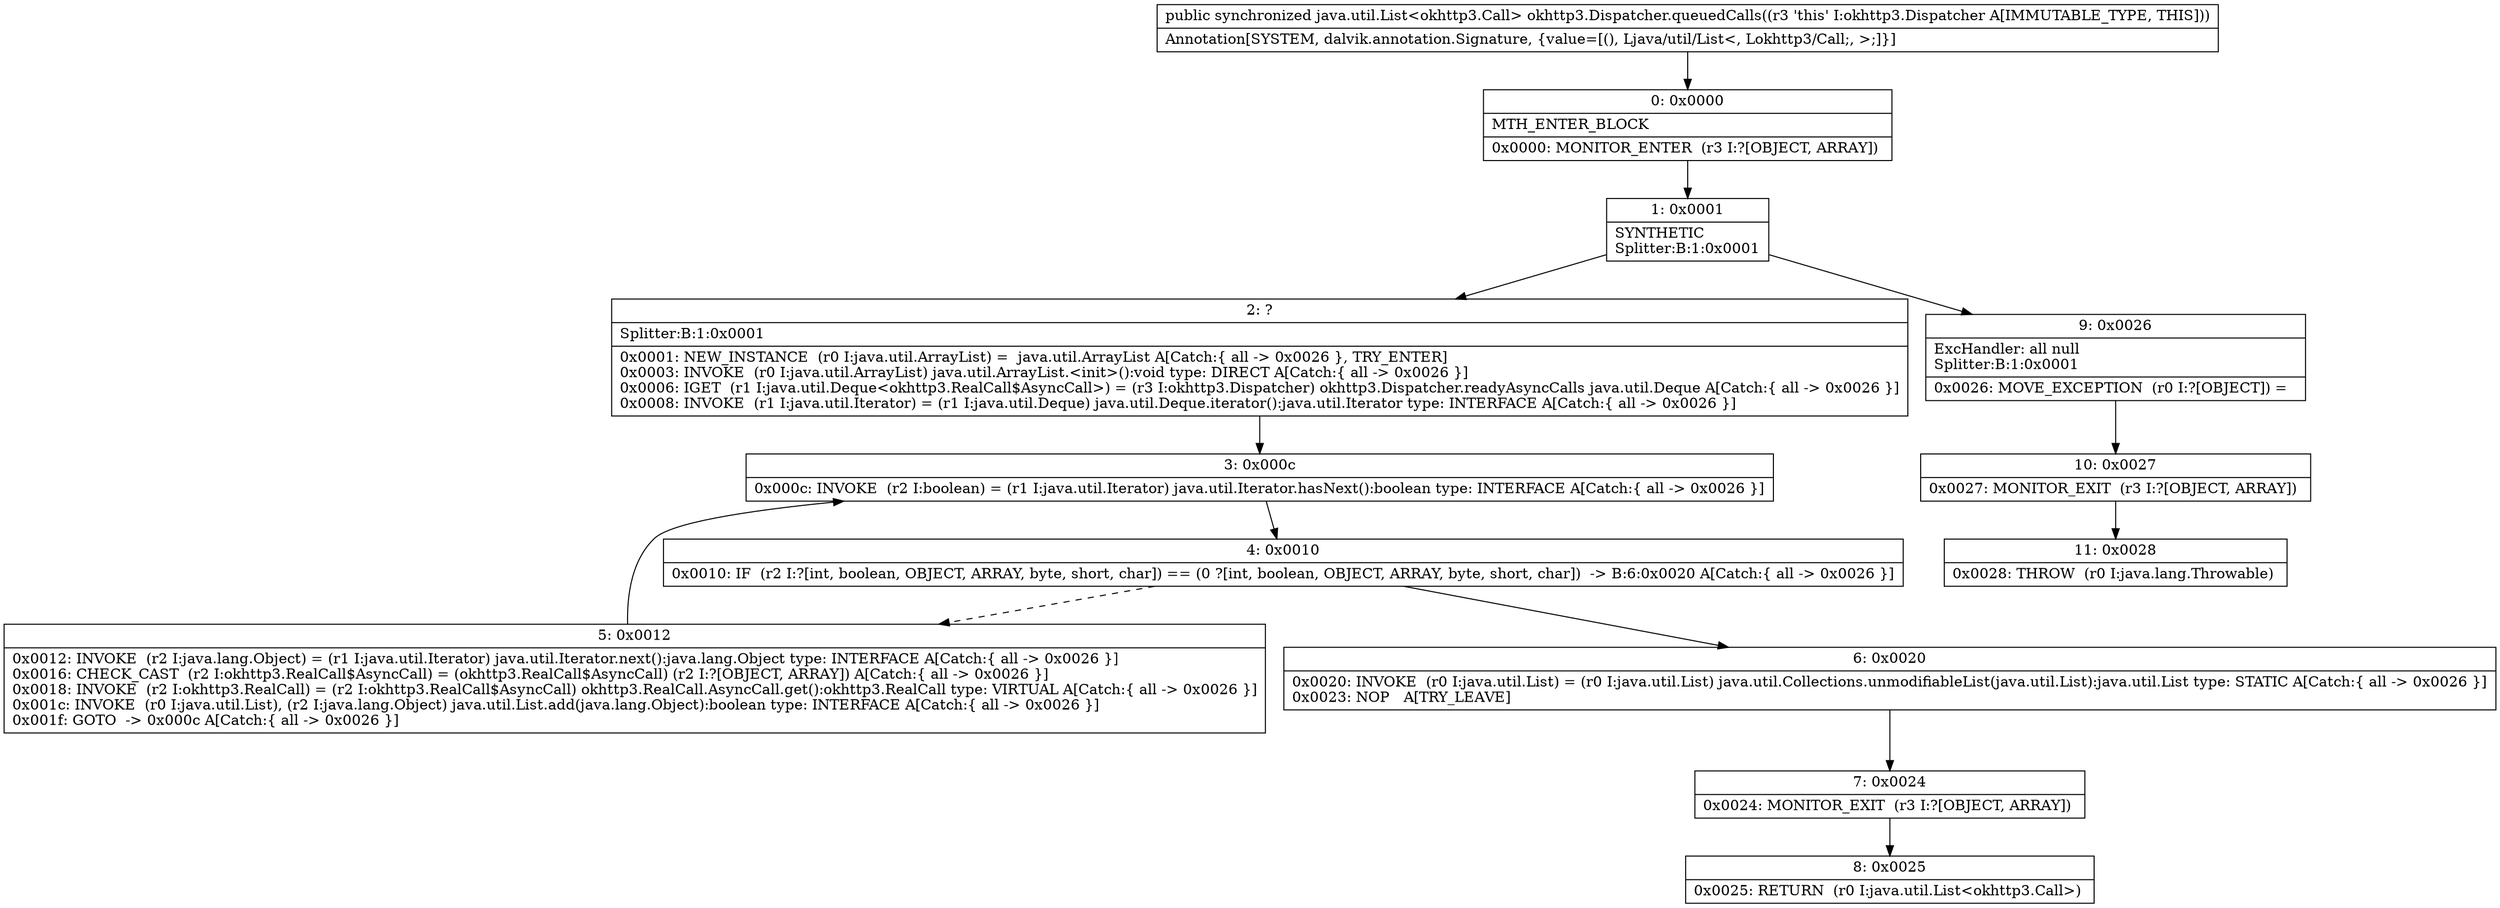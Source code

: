 digraph "CFG forokhttp3.Dispatcher.queuedCalls()Ljava\/util\/List;" {
Node_0 [shape=record,label="{0\:\ 0x0000|MTH_ENTER_BLOCK\l|0x0000: MONITOR_ENTER  (r3 I:?[OBJECT, ARRAY]) \l}"];
Node_1 [shape=record,label="{1\:\ 0x0001|SYNTHETIC\lSplitter:B:1:0x0001\l}"];
Node_2 [shape=record,label="{2\:\ ?|Splitter:B:1:0x0001\l|0x0001: NEW_INSTANCE  (r0 I:java.util.ArrayList) =  java.util.ArrayList A[Catch:\{ all \-\> 0x0026 \}, TRY_ENTER]\l0x0003: INVOKE  (r0 I:java.util.ArrayList) java.util.ArrayList.\<init\>():void type: DIRECT A[Catch:\{ all \-\> 0x0026 \}]\l0x0006: IGET  (r1 I:java.util.Deque\<okhttp3.RealCall$AsyncCall\>) = (r3 I:okhttp3.Dispatcher) okhttp3.Dispatcher.readyAsyncCalls java.util.Deque A[Catch:\{ all \-\> 0x0026 \}]\l0x0008: INVOKE  (r1 I:java.util.Iterator) = (r1 I:java.util.Deque) java.util.Deque.iterator():java.util.Iterator type: INTERFACE A[Catch:\{ all \-\> 0x0026 \}]\l}"];
Node_3 [shape=record,label="{3\:\ 0x000c|0x000c: INVOKE  (r2 I:boolean) = (r1 I:java.util.Iterator) java.util.Iterator.hasNext():boolean type: INTERFACE A[Catch:\{ all \-\> 0x0026 \}]\l}"];
Node_4 [shape=record,label="{4\:\ 0x0010|0x0010: IF  (r2 I:?[int, boolean, OBJECT, ARRAY, byte, short, char]) == (0 ?[int, boolean, OBJECT, ARRAY, byte, short, char])  \-\> B:6:0x0020 A[Catch:\{ all \-\> 0x0026 \}]\l}"];
Node_5 [shape=record,label="{5\:\ 0x0012|0x0012: INVOKE  (r2 I:java.lang.Object) = (r1 I:java.util.Iterator) java.util.Iterator.next():java.lang.Object type: INTERFACE A[Catch:\{ all \-\> 0x0026 \}]\l0x0016: CHECK_CAST  (r2 I:okhttp3.RealCall$AsyncCall) = (okhttp3.RealCall$AsyncCall) (r2 I:?[OBJECT, ARRAY]) A[Catch:\{ all \-\> 0x0026 \}]\l0x0018: INVOKE  (r2 I:okhttp3.RealCall) = (r2 I:okhttp3.RealCall$AsyncCall) okhttp3.RealCall.AsyncCall.get():okhttp3.RealCall type: VIRTUAL A[Catch:\{ all \-\> 0x0026 \}]\l0x001c: INVOKE  (r0 I:java.util.List), (r2 I:java.lang.Object) java.util.List.add(java.lang.Object):boolean type: INTERFACE A[Catch:\{ all \-\> 0x0026 \}]\l0x001f: GOTO  \-\> 0x000c A[Catch:\{ all \-\> 0x0026 \}]\l}"];
Node_6 [shape=record,label="{6\:\ 0x0020|0x0020: INVOKE  (r0 I:java.util.List) = (r0 I:java.util.List) java.util.Collections.unmodifiableList(java.util.List):java.util.List type: STATIC A[Catch:\{ all \-\> 0x0026 \}]\l0x0023: NOP   A[TRY_LEAVE]\l}"];
Node_7 [shape=record,label="{7\:\ 0x0024|0x0024: MONITOR_EXIT  (r3 I:?[OBJECT, ARRAY]) \l}"];
Node_8 [shape=record,label="{8\:\ 0x0025|0x0025: RETURN  (r0 I:java.util.List\<okhttp3.Call\>) \l}"];
Node_9 [shape=record,label="{9\:\ 0x0026|ExcHandler: all null\lSplitter:B:1:0x0001\l|0x0026: MOVE_EXCEPTION  (r0 I:?[OBJECT]) =  \l}"];
Node_10 [shape=record,label="{10\:\ 0x0027|0x0027: MONITOR_EXIT  (r3 I:?[OBJECT, ARRAY]) \l}"];
Node_11 [shape=record,label="{11\:\ 0x0028|0x0028: THROW  (r0 I:java.lang.Throwable) \l}"];
MethodNode[shape=record,label="{public synchronized java.util.List\<okhttp3.Call\> okhttp3.Dispatcher.queuedCalls((r3 'this' I:okhttp3.Dispatcher A[IMMUTABLE_TYPE, THIS]))  | Annotation[SYSTEM, dalvik.annotation.Signature, \{value=[(), Ljava\/util\/List\<, Lokhttp3\/Call;, \>;]\}]\l}"];
MethodNode -> Node_0;
Node_0 -> Node_1;
Node_1 -> Node_2;
Node_1 -> Node_9;
Node_2 -> Node_3;
Node_3 -> Node_4;
Node_4 -> Node_5[style=dashed];
Node_4 -> Node_6;
Node_5 -> Node_3;
Node_6 -> Node_7;
Node_7 -> Node_8;
Node_9 -> Node_10;
Node_10 -> Node_11;
}

